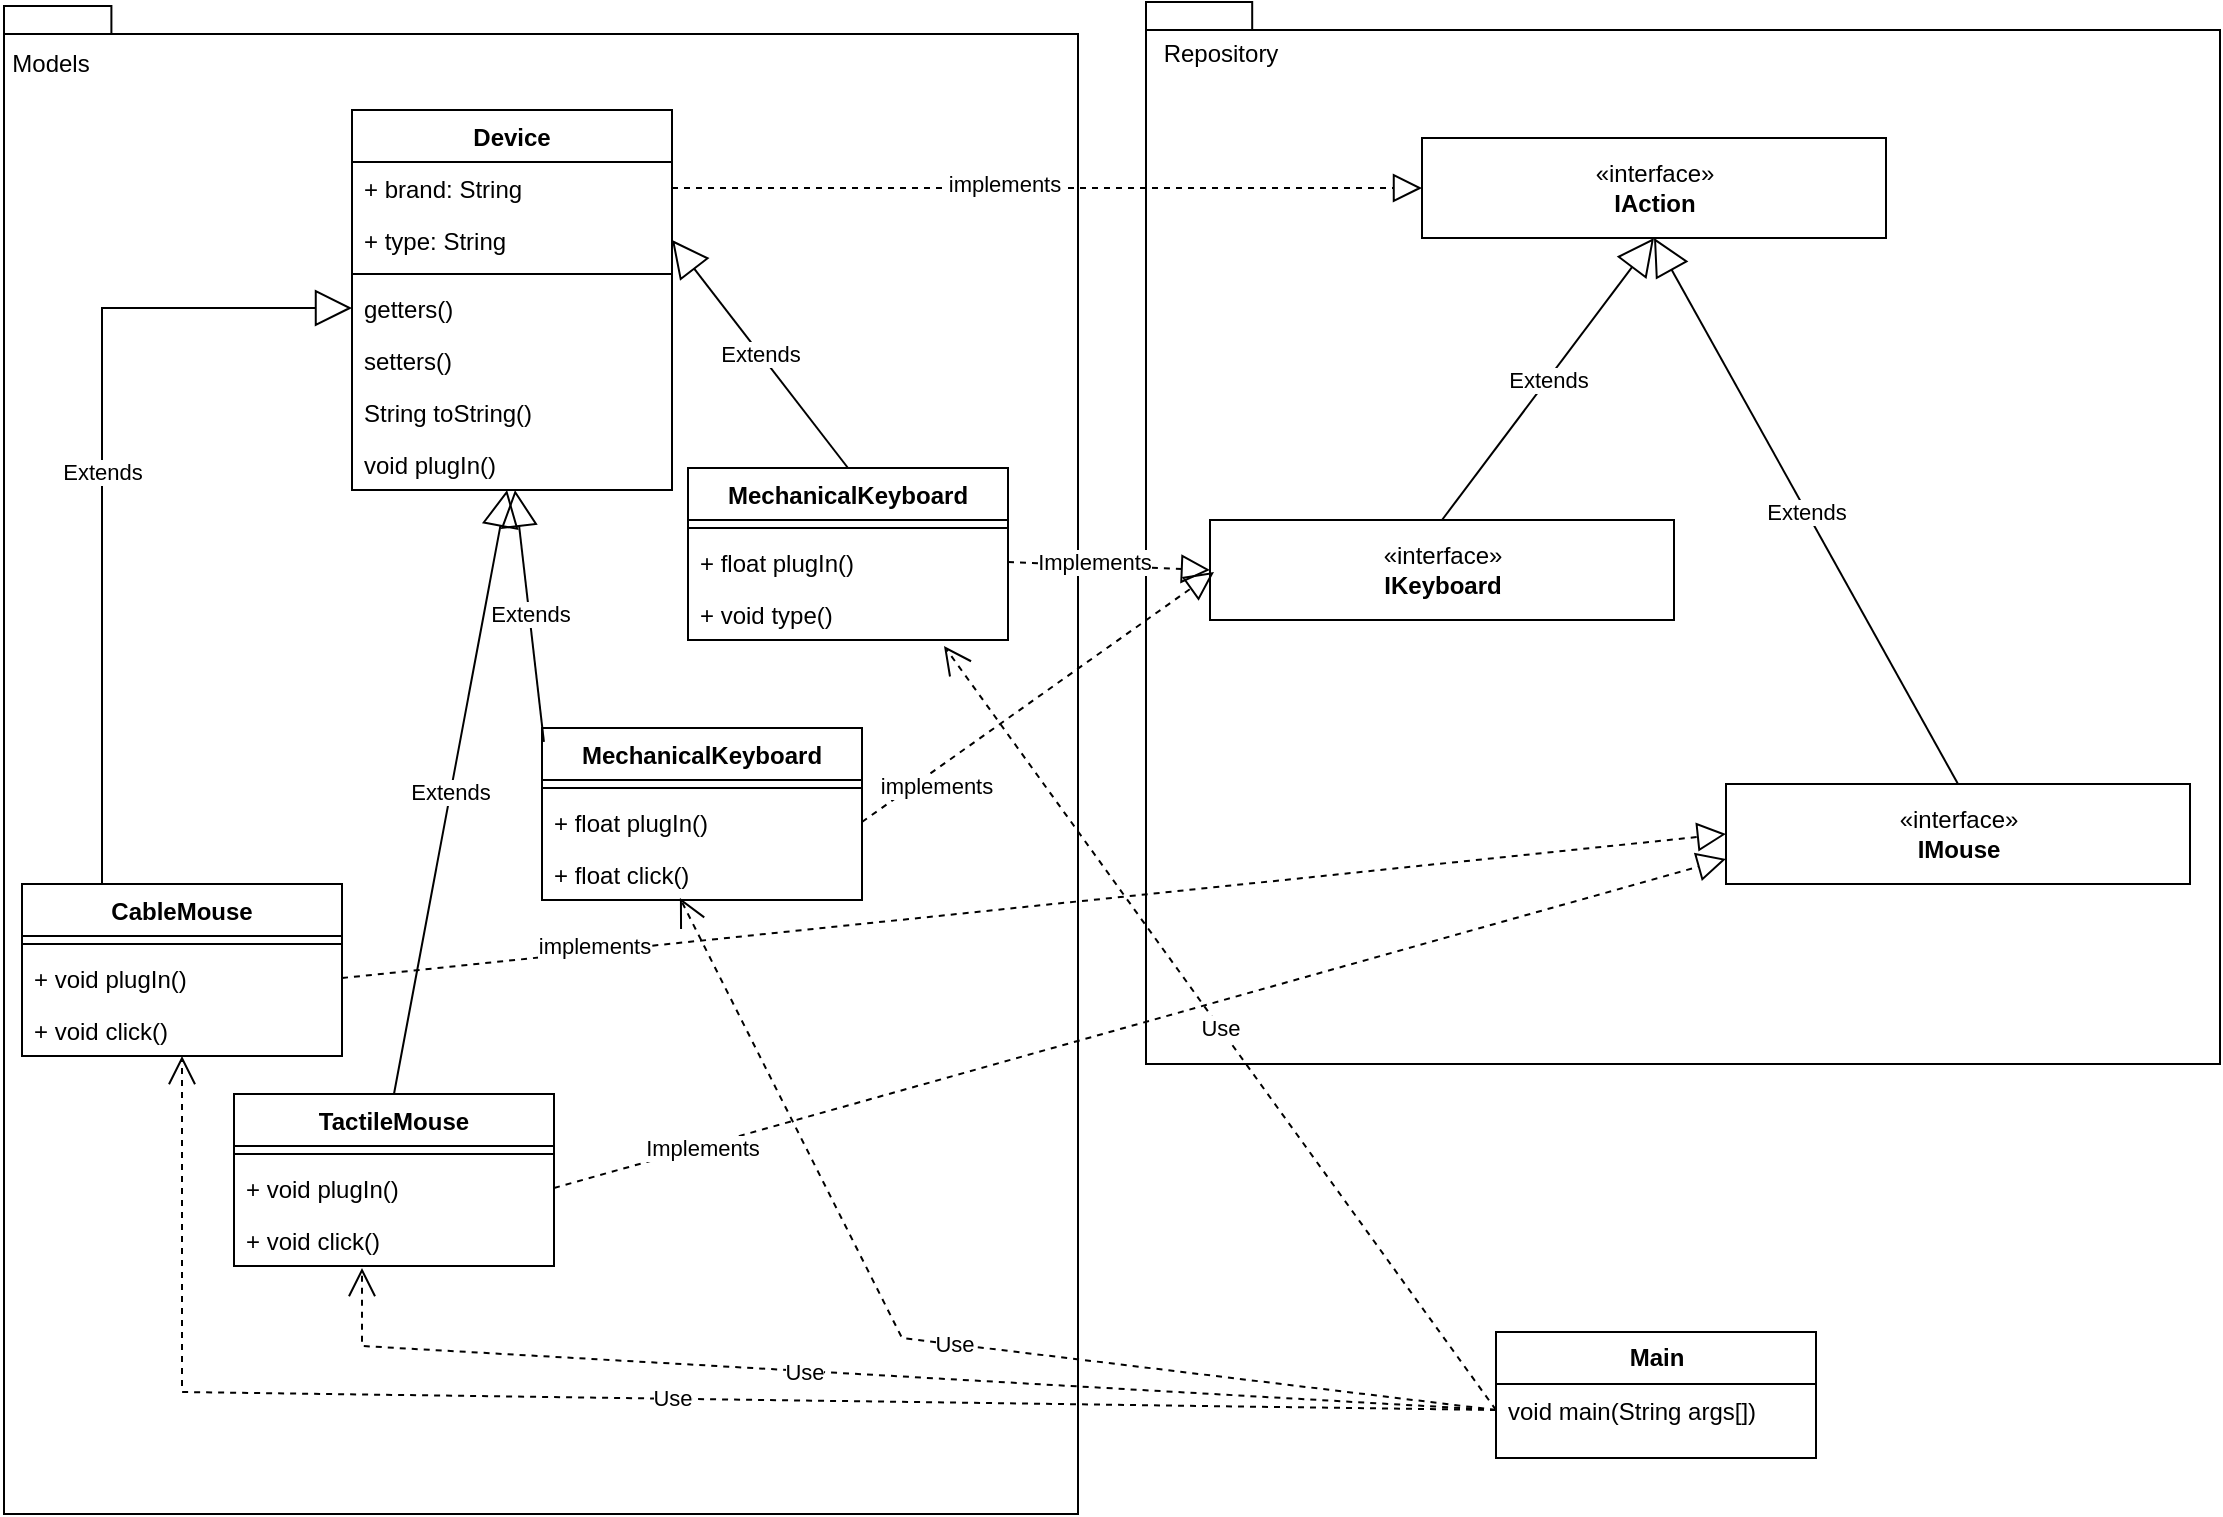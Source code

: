<mxfile version="16.2.6" type="device"><diagram id="Bd2WyMafIfPdH6LsTXUk" name="Page-1"><mxGraphModel dx="1422" dy="794" grid="0" gridSize="10" guides="0" tooltips="1" connect="1" arrows="1" fold="1" page="1" pageScale="1" pageWidth="1169" pageHeight="827" math="0" shadow="0"><root><mxCell id="0"/><mxCell id="1" parent="0"/><mxCell id="LcyKufVFd5q-PeVbzMLs-1" value="" style="shape=folder;fontStyle=1;spacingTop=10;tabWidth=40;tabHeight=14;tabPosition=left;html=1;" vertex="1" parent="1"><mxGeometry x="24" y="25" width="537" height="754" as="geometry"/></mxCell><mxCell id="LcyKufVFd5q-PeVbzMLs-2" value="" style="shape=folder;fontStyle=1;spacingTop=10;tabWidth=40;tabHeight=14;tabPosition=left;html=1;" vertex="1" parent="1"><mxGeometry x="595" y="23" width="537" height="531" as="geometry"/></mxCell><mxCell id="LcyKufVFd5q-PeVbzMLs-3" value="«interface»&lt;br&gt;&lt;b&gt;IAction&lt;/b&gt;" style="html=1;" vertex="1" parent="1"><mxGeometry x="733" y="91" width="232" height="50" as="geometry"/></mxCell><mxCell id="LcyKufVFd5q-PeVbzMLs-4" value="«interface»&lt;br&gt;&lt;b&gt;IKeyboard&lt;/b&gt;" style="html=1;" vertex="1" parent="1"><mxGeometry x="627" y="282" width="232" height="50" as="geometry"/></mxCell><mxCell id="LcyKufVFd5q-PeVbzMLs-5" value="«interface»&lt;br&gt;&lt;b&gt;IMouse&lt;/b&gt;" style="html=1;" vertex="1" parent="1"><mxGeometry x="885" y="414" width="232" height="50" as="geometry"/></mxCell><mxCell id="LcyKufVFd5q-PeVbzMLs-6" value="Extends" style="endArrow=block;endSize=16;endFill=0;html=1;rounded=0;entryX=0.5;entryY=1;entryDx=0;entryDy=0;exitX=0.5;exitY=0;exitDx=0;exitDy=0;" edge="1" parent="1" source="LcyKufVFd5q-PeVbzMLs-4" target="LcyKufVFd5q-PeVbzMLs-3"><mxGeometry width="160" relative="1" as="geometry"><mxPoint x="489" y="405" as="sourcePoint"/><mxPoint x="649" y="405" as="targetPoint"/></mxGeometry></mxCell><mxCell id="LcyKufVFd5q-PeVbzMLs-7" value="Extends" style="endArrow=block;endSize=16;endFill=0;html=1;rounded=0;entryX=0.5;entryY=1;entryDx=0;entryDy=0;exitX=0.5;exitY=0;exitDx=0;exitDy=0;" edge="1" parent="1" source="LcyKufVFd5q-PeVbzMLs-5" target="LcyKufVFd5q-PeVbzMLs-3"><mxGeometry width="160" relative="1" as="geometry"><mxPoint x="489" y="405" as="sourcePoint"/><mxPoint x="649" y="405" as="targetPoint"/></mxGeometry></mxCell><mxCell id="LcyKufVFd5q-PeVbzMLs-10" value="Repository" style="text;html=1;align=center;verticalAlign=middle;resizable=0;points=[];autosize=1;strokeColor=none;fillColor=none;" vertex="1" parent="1"><mxGeometry x="598" y="40" width="67" height="18" as="geometry"/></mxCell><mxCell id="LcyKufVFd5q-PeVbzMLs-11" value="Models" style="text;html=1;align=center;verticalAlign=middle;resizable=0;points=[];autosize=1;strokeColor=none;fillColor=none;" vertex="1" parent="1"><mxGeometry x="22" y="45" width="49" height="18" as="geometry"/></mxCell><mxCell id="LcyKufVFd5q-PeVbzMLs-12" value="Device" style="swimlane;fontStyle=1;align=center;verticalAlign=top;childLayout=stackLayout;horizontal=1;startSize=26;horizontalStack=0;resizeParent=1;resizeParentMax=0;resizeLast=0;collapsible=1;marginBottom=0;" vertex="1" parent="1"><mxGeometry x="198" y="77" width="160" height="190" as="geometry"/></mxCell><mxCell id="LcyKufVFd5q-PeVbzMLs-13" value="+ brand: String" style="text;strokeColor=none;fillColor=none;align=left;verticalAlign=top;spacingLeft=4;spacingRight=4;overflow=hidden;rotatable=0;points=[[0,0.5],[1,0.5]];portConstraint=eastwest;" vertex="1" parent="LcyKufVFd5q-PeVbzMLs-12"><mxGeometry y="26" width="160" height="26" as="geometry"/></mxCell><mxCell id="LcyKufVFd5q-PeVbzMLs-16" value="+ type: String" style="text;strokeColor=none;fillColor=none;align=left;verticalAlign=top;spacingLeft=4;spacingRight=4;overflow=hidden;rotatable=0;points=[[0,0.5],[1,0.5]];portConstraint=eastwest;" vertex="1" parent="LcyKufVFd5q-PeVbzMLs-12"><mxGeometry y="52" width="160" height="26" as="geometry"/></mxCell><mxCell id="LcyKufVFd5q-PeVbzMLs-14" value="" style="line;strokeWidth=1;fillColor=none;align=left;verticalAlign=middle;spacingTop=-1;spacingLeft=3;spacingRight=3;rotatable=0;labelPosition=right;points=[];portConstraint=eastwest;" vertex="1" parent="LcyKufVFd5q-PeVbzMLs-12"><mxGeometry y="78" width="160" height="8" as="geometry"/></mxCell><mxCell id="LcyKufVFd5q-PeVbzMLs-15" value="getters()" style="text;strokeColor=none;fillColor=none;align=left;verticalAlign=top;spacingLeft=4;spacingRight=4;overflow=hidden;rotatable=0;points=[[0,0.5],[1,0.5]];portConstraint=eastwest;" vertex="1" parent="LcyKufVFd5q-PeVbzMLs-12"><mxGeometry y="86" width="160" height="26" as="geometry"/></mxCell><mxCell id="LcyKufVFd5q-PeVbzMLs-17" value="setters()" style="text;strokeColor=none;fillColor=none;align=left;verticalAlign=top;spacingLeft=4;spacingRight=4;overflow=hidden;rotatable=0;points=[[0,0.5],[1,0.5]];portConstraint=eastwest;" vertex="1" parent="LcyKufVFd5q-PeVbzMLs-12"><mxGeometry y="112" width="160" height="26" as="geometry"/></mxCell><mxCell id="LcyKufVFd5q-PeVbzMLs-18" value="String toString()" style="text;strokeColor=none;fillColor=none;align=left;verticalAlign=top;spacingLeft=4;spacingRight=4;overflow=hidden;rotatable=0;points=[[0,0.5],[1,0.5]];portConstraint=eastwest;" vertex="1" parent="LcyKufVFd5q-PeVbzMLs-12"><mxGeometry y="138" width="160" height="26" as="geometry"/></mxCell><mxCell id="LcyKufVFd5q-PeVbzMLs-19" value="void plugIn()" style="text;strokeColor=none;fillColor=none;align=left;verticalAlign=top;spacingLeft=4;spacingRight=4;overflow=hidden;rotatable=0;points=[[0,0.5],[1,0.5]];portConstraint=eastwest;" vertex="1" parent="LcyKufVFd5q-PeVbzMLs-12"><mxGeometry y="164" width="160" height="26" as="geometry"/></mxCell><mxCell id="LcyKufVFd5q-PeVbzMLs-20" value="" style="endArrow=block;dashed=1;endFill=0;endSize=12;html=1;rounded=0;exitX=1;exitY=0.5;exitDx=0;exitDy=0;" edge="1" parent="1" source="LcyKufVFd5q-PeVbzMLs-13" target="LcyKufVFd5q-PeVbzMLs-3"><mxGeometry width="160" relative="1" as="geometry"><mxPoint x="503" y="206" as="sourcePoint"/><mxPoint x="663" y="206" as="targetPoint"/></mxGeometry></mxCell><mxCell id="LcyKufVFd5q-PeVbzMLs-49" value="implements" style="edgeLabel;html=1;align=center;verticalAlign=middle;resizable=0;points=[];" vertex="1" connectable="0" parent="LcyKufVFd5q-PeVbzMLs-20"><mxGeometry x="-0.115" y="2" relative="1" as="geometry"><mxPoint as="offset"/></mxGeometry></mxCell><mxCell id="LcyKufVFd5q-PeVbzMLs-21" value="CableMouse" style="swimlane;fontStyle=1;align=center;verticalAlign=top;childLayout=stackLayout;horizontal=1;startSize=26;horizontalStack=0;resizeParent=1;resizeParentMax=0;resizeLast=0;collapsible=1;marginBottom=0;" vertex="1" parent="1"><mxGeometry x="33" y="464" width="160" height="86" as="geometry"/></mxCell><mxCell id="LcyKufVFd5q-PeVbzMLs-22" value="" style="line;strokeWidth=1;fillColor=none;align=left;verticalAlign=middle;spacingTop=-1;spacingLeft=3;spacingRight=3;rotatable=0;labelPosition=right;points=[];portConstraint=eastwest;" vertex="1" parent="LcyKufVFd5q-PeVbzMLs-21"><mxGeometry y="26" width="160" height="8" as="geometry"/></mxCell><mxCell id="LcyKufVFd5q-PeVbzMLs-23" value="+ void plugIn()" style="text;strokeColor=none;fillColor=none;align=left;verticalAlign=top;spacingLeft=4;spacingRight=4;overflow=hidden;rotatable=0;points=[[0,0.5],[1,0.5]];portConstraint=eastwest;" vertex="1" parent="LcyKufVFd5q-PeVbzMLs-21"><mxGeometry y="34" width="160" height="26" as="geometry"/></mxCell><mxCell id="LcyKufVFd5q-PeVbzMLs-24" value="+ void click()" style="text;strokeColor=none;fillColor=none;align=left;verticalAlign=top;spacingLeft=4;spacingRight=4;overflow=hidden;rotatable=0;points=[[0,0.5],[1,0.5]];portConstraint=eastwest;" vertex="1" parent="LcyKufVFd5q-PeVbzMLs-21"><mxGeometry y="60" width="160" height="26" as="geometry"/></mxCell><mxCell id="LcyKufVFd5q-PeVbzMLs-25" value="" style="endArrow=block;dashed=1;endFill=0;endSize=12;html=1;rounded=0;exitX=1;exitY=0.5;exitDx=0;exitDy=0;entryX=0;entryY=0.5;entryDx=0;entryDy=0;" edge="1" parent="1" source="LcyKufVFd5q-PeVbzMLs-23" target="LcyKufVFd5q-PeVbzMLs-5"><mxGeometry width="160" relative="1" as="geometry"><mxPoint x="189" y="380" as="sourcePoint"/><mxPoint x="564" y="380" as="targetPoint"/></mxGeometry></mxCell><mxCell id="LcyKufVFd5q-PeVbzMLs-45" value="implements" style="edgeLabel;html=1;align=center;verticalAlign=middle;resizable=0;points=[];" vertex="1" connectable="0" parent="LcyKufVFd5q-PeVbzMLs-25"><mxGeometry x="-0.031" y="2" relative="1" as="geometry"><mxPoint x="-209" y="21" as="offset"/></mxGeometry></mxCell><mxCell id="LcyKufVFd5q-PeVbzMLs-26" value="TactileMouse" style="swimlane;fontStyle=1;align=center;verticalAlign=top;childLayout=stackLayout;horizontal=1;startSize=26;horizontalStack=0;resizeParent=1;resizeParentMax=0;resizeLast=0;collapsible=1;marginBottom=0;" vertex="1" parent="1"><mxGeometry x="139" y="569" width="160" height="86" as="geometry"/></mxCell><mxCell id="LcyKufVFd5q-PeVbzMLs-27" value="" style="line;strokeWidth=1;fillColor=none;align=left;verticalAlign=middle;spacingTop=-1;spacingLeft=3;spacingRight=3;rotatable=0;labelPosition=right;points=[];portConstraint=eastwest;" vertex="1" parent="LcyKufVFd5q-PeVbzMLs-26"><mxGeometry y="26" width="160" height="8" as="geometry"/></mxCell><mxCell id="LcyKufVFd5q-PeVbzMLs-28" value="+ void plugIn()" style="text;strokeColor=none;fillColor=none;align=left;verticalAlign=top;spacingLeft=4;spacingRight=4;overflow=hidden;rotatable=0;points=[[0,0.5],[1,0.5]];portConstraint=eastwest;" vertex="1" parent="LcyKufVFd5q-PeVbzMLs-26"><mxGeometry y="34" width="160" height="26" as="geometry"/></mxCell><mxCell id="LcyKufVFd5q-PeVbzMLs-29" value="+ void click()" style="text;strokeColor=none;fillColor=none;align=left;verticalAlign=top;spacingLeft=4;spacingRight=4;overflow=hidden;rotatable=0;points=[[0,0.5],[1,0.5]];portConstraint=eastwest;" vertex="1" parent="LcyKufVFd5q-PeVbzMLs-26"><mxGeometry y="60" width="160" height="26" as="geometry"/></mxCell><mxCell id="LcyKufVFd5q-PeVbzMLs-30" value="" style="endArrow=block;dashed=1;endFill=0;endSize=12;html=1;rounded=0;exitX=1;exitY=0.5;exitDx=0;exitDy=0;entryX=0;entryY=0.75;entryDx=0;entryDy=0;" edge="1" parent="1" source="LcyKufVFd5q-PeVbzMLs-28" target="LcyKufVFd5q-PeVbzMLs-5"><mxGeometry width="160" relative="1" as="geometry"><mxPoint x="207" y="445" as="sourcePoint"/><mxPoint x="895" y="449" as="targetPoint"/></mxGeometry></mxCell><mxCell id="LcyKufVFd5q-PeVbzMLs-46" value="Implements" style="edgeLabel;html=1;align=center;verticalAlign=middle;resizable=0;points=[];" vertex="1" connectable="0" parent="LcyKufVFd5q-PeVbzMLs-30"><mxGeometry x="-0.484" y="-1" relative="1" as="geometry"><mxPoint x="-78" y="21" as="offset"/></mxGeometry></mxCell><mxCell id="LcyKufVFd5q-PeVbzMLs-31" value="Extends" style="endArrow=block;endSize=16;endFill=0;html=1;rounded=0;exitX=0.25;exitY=0;exitDx=0;exitDy=0;entryX=0;entryY=0.5;entryDx=0;entryDy=0;" edge="1" parent="1" source="LcyKufVFd5q-PeVbzMLs-21" target="LcyKufVFd5q-PeVbzMLs-15"><mxGeometry width="160" relative="1" as="geometry"><mxPoint x="503" y="374" as="sourcePoint"/><mxPoint x="663" y="374" as="targetPoint"/><Array as="points"><mxPoint x="73" y="176"/></Array></mxGeometry></mxCell><mxCell id="LcyKufVFd5q-PeVbzMLs-32" value="Extends" style="endArrow=block;endSize=16;endFill=0;html=1;rounded=0;exitX=0.5;exitY=0;exitDx=0;exitDy=0;" edge="1" parent="1" source="LcyKufVFd5q-PeVbzMLs-26" target="LcyKufVFd5q-PeVbzMLs-19"><mxGeometry width="160" relative="1" as="geometry"><mxPoint x="503" y="374" as="sourcePoint"/><mxPoint x="663" y="374" as="targetPoint"/></mxGeometry></mxCell><mxCell id="LcyKufVFd5q-PeVbzMLs-33" value="MechanicalKeyboard" style="swimlane;fontStyle=1;align=center;verticalAlign=top;childLayout=stackLayout;horizontal=1;startSize=26;horizontalStack=0;resizeParent=1;resizeParentMax=0;resizeLast=0;collapsible=1;marginBottom=0;" vertex="1" parent="1"><mxGeometry x="366" y="256" width="160" height="86" as="geometry"/></mxCell><mxCell id="LcyKufVFd5q-PeVbzMLs-34" value="" style="line;strokeWidth=1;fillColor=none;align=left;verticalAlign=middle;spacingTop=-1;spacingLeft=3;spacingRight=3;rotatable=0;labelPosition=right;points=[];portConstraint=eastwest;" vertex="1" parent="LcyKufVFd5q-PeVbzMLs-33"><mxGeometry y="26" width="160" height="8" as="geometry"/></mxCell><mxCell id="LcyKufVFd5q-PeVbzMLs-35" value="+ float plugIn()" style="text;strokeColor=none;fillColor=none;align=left;verticalAlign=top;spacingLeft=4;spacingRight=4;overflow=hidden;rotatable=0;points=[[0,0.5],[1,0.5]];portConstraint=eastwest;" vertex="1" parent="LcyKufVFd5q-PeVbzMLs-33"><mxGeometry y="34" width="160" height="26" as="geometry"/></mxCell><mxCell id="LcyKufVFd5q-PeVbzMLs-36" value="+ void type()" style="text;strokeColor=none;fillColor=none;align=left;verticalAlign=top;spacingLeft=4;spacingRight=4;overflow=hidden;rotatable=0;points=[[0,0.5],[1,0.5]];portConstraint=eastwest;" vertex="1" parent="LcyKufVFd5q-PeVbzMLs-33"><mxGeometry y="60" width="160" height="26" as="geometry"/></mxCell><mxCell id="LcyKufVFd5q-PeVbzMLs-37" value="MechanicalKeyboard" style="swimlane;fontStyle=1;align=center;verticalAlign=top;childLayout=stackLayout;horizontal=1;startSize=26;horizontalStack=0;resizeParent=1;resizeParentMax=0;resizeLast=0;collapsible=1;marginBottom=0;" vertex="1" parent="1"><mxGeometry x="293" y="386" width="160" height="86" as="geometry"/></mxCell><mxCell id="LcyKufVFd5q-PeVbzMLs-38" value="" style="line;strokeWidth=1;fillColor=none;align=left;verticalAlign=middle;spacingTop=-1;spacingLeft=3;spacingRight=3;rotatable=0;labelPosition=right;points=[];portConstraint=eastwest;" vertex="1" parent="LcyKufVFd5q-PeVbzMLs-37"><mxGeometry y="26" width="160" height="8" as="geometry"/></mxCell><mxCell id="LcyKufVFd5q-PeVbzMLs-39" value="+ float plugIn()" style="text;strokeColor=none;fillColor=none;align=left;verticalAlign=top;spacingLeft=4;spacingRight=4;overflow=hidden;rotatable=0;points=[[0,0.5],[1,0.5]];portConstraint=eastwest;" vertex="1" parent="LcyKufVFd5q-PeVbzMLs-37"><mxGeometry y="34" width="160" height="26" as="geometry"/></mxCell><mxCell id="LcyKufVFd5q-PeVbzMLs-40" value="+ float click()" style="text;strokeColor=none;fillColor=none;align=left;verticalAlign=top;spacingLeft=4;spacingRight=4;overflow=hidden;rotatable=0;points=[[0,0.5],[1,0.5]];portConstraint=eastwest;" vertex="1" parent="LcyKufVFd5q-PeVbzMLs-37"><mxGeometry y="60" width="160" height="26" as="geometry"/></mxCell><mxCell id="LcyKufVFd5q-PeVbzMLs-41" value="" style="endArrow=block;dashed=1;endFill=0;endSize=12;html=1;rounded=0;exitX=1;exitY=0.5;exitDx=0;exitDy=0;entryX=0;entryY=0.5;entryDx=0;entryDy=0;" edge="1" parent="1" source="LcyKufVFd5q-PeVbzMLs-35" target="LcyKufVFd5q-PeVbzMLs-4"><mxGeometry width="160" relative="1" as="geometry"><mxPoint x="503" y="374" as="sourcePoint"/><mxPoint x="663" y="374" as="targetPoint"/></mxGeometry></mxCell><mxCell id="LcyKufVFd5q-PeVbzMLs-47" value="Implements" style="edgeLabel;html=1;align=center;verticalAlign=middle;resizable=0;points=[];" vertex="1" connectable="0" parent="LcyKufVFd5q-PeVbzMLs-41"><mxGeometry x="-0.366" y="-1" relative="1" as="geometry"><mxPoint x="11" y="-3" as="offset"/></mxGeometry></mxCell><mxCell id="LcyKufVFd5q-PeVbzMLs-42" value="" style="endArrow=block;dashed=1;endFill=0;endSize=12;html=1;rounded=0;exitX=1;exitY=0.5;exitDx=0;exitDy=0;" edge="1" parent="1" source="LcyKufVFd5q-PeVbzMLs-39"><mxGeometry width="160" relative="1" as="geometry"><mxPoint x="503" y="374" as="sourcePoint"/><mxPoint x="629" y="308" as="targetPoint"/></mxGeometry></mxCell><mxCell id="LcyKufVFd5q-PeVbzMLs-48" value="implements" style="edgeLabel;html=1;align=center;verticalAlign=middle;resizable=0;points=[];" vertex="1" connectable="0" parent="LcyKufVFd5q-PeVbzMLs-42"><mxGeometry x="-0.195" y="1" relative="1" as="geometry"><mxPoint x="-34" y="33" as="offset"/></mxGeometry></mxCell><mxCell id="LcyKufVFd5q-PeVbzMLs-43" value="Extends" style="endArrow=block;endSize=16;endFill=0;html=1;rounded=0;exitX=0.006;exitY=0.081;exitDx=0;exitDy=0;exitPerimeter=0;" edge="1" parent="1" source="LcyKufVFd5q-PeVbzMLs-37" target="LcyKufVFd5q-PeVbzMLs-19"><mxGeometry x="0.006" width="160" relative="1" as="geometry"><mxPoint x="503" y="374" as="sourcePoint"/><mxPoint x="663" y="374" as="targetPoint"/><Array as="points"/><mxPoint as="offset"/></mxGeometry></mxCell><mxCell id="LcyKufVFd5q-PeVbzMLs-44" value="Extends" style="endArrow=block;endSize=16;endFill=0;html=1;rounded=0;entryX=1;entryY=0.5;entryDx=0;entryDy=0;exitX=0.5;exitY=0;exitDx=0;exitDy=0;" edge="1" parent="1" source="LcyKufVFd5q-PeVbzMLs-33" target="LcyKufVFd5q-PeVbzMLs-16"><mxGeometry width="160" relative="1" as="geometry"><mxPoint x="503" y="374" as="sourcePoint"/><mxPoint x="663" y="374" as="targetPoint"/></mxGeometry></mxCell><mxCell id="LcyKufVFd5q-PeVbzMLs-50" value="&lt;font face=&quot;Helvetica&quot; size=&quot;1&quot;&gt;&lt;b style=&quot;font-size: 12px&quot;&gt;Main&lt;/b&gt;&lt;/font&gt;" style="swimlane;html=1;fontStyle=0;childLayout=stackLayout;horizontal=1;startSize=26;fillColor=none;horizontalStack=0;resizeParent=1;resizeLast=0;collapsible=1;marginBottom=0;swimlaneFillColor=#ffffff;rounded=0;shadow=0;comic=0;labelBackgroundColor=none;strokeWidth=1;fontFamily=Verdana;fontSize=10;align=center;" vertex="1" parent="1"><mxGeometry x="770" y="688" width="160" height="63" as="geometry"/></mxCell><mxCell id="LcyKufVFd5q-PeVbzMLs-51" value="void main(String args[])" style="text;html=1;strokeColor=none;fillColor=none;align=left;verticalAlign=top;spacingLeft=4;spacingRight=4;whiteSpace=wrap;overflow=hidden;rotatable=0;points=[[0,0.5],[1,0.5]];portConstraint=eastwest;" vertex="1" parent="LcyKufVFd5q-PeVbzMLs-50"><mxGeometry y="26" width="160" height="26" as="geometry"/></mxCell><mxCell id="LcyKufVFd5q-PeVbzMLs-52" value="Use" style="endArrow=open;endSize=12;dashed=1;html=1;rounded=0;exitX=0;exitY=0.5;exitDx=0;exitDy=0;" edge="1" parent="1" source="LcyKufVFd5q-PeVbzMLs-51" target="LcyKufVFd5q-PeVbzMLs-24"><mxGeometry width="160" relative="1" as="geometry"><mxPoint x="503" y="374" as="sourcePoint"/><mxPoint x="663" y="374" as="targetPoint"/><Array as="points"><mxPoint x="113" y="718"/></Array></mxGeometry></mxCell><mxCell id="LcyKufVFd5q-PeVbzMLs-53" value="Use" style="endArrow=open;endSize=12;dashed=1;html=1;rounded=0;exitX=0;exitY=0.5;exitDx=0;exitDy=0;entryX=0.4;entryY=1.038;entryDx=0;entryDy=0;entryPerimeter=0;" edge="1" parent="1" source="LcyKufVFd5q-PeVbzMLs-51" target="LcyKufVFd5q-PeVbzMLs-29"><mxGeometry x="0.142" y="2" width="160" relative="1" as="geometry"><mxPoint x="503" y="374" as="sourcePoint"/><mxPoint x="663" y="374" as="targetPoint"/><Array as="points"><mxPoint x="203" y="695"/></Array><mxPoint y="-1" as="offset"/></mxGeometry></mxCell><mxCell id="LcyKufVFd5q-PeVbzMLs-54" value="Use" style="endArrow=open;endSize=12;dashed=1;html=1;rounded=0;exitX=0;exitY=0.5;exitDx=0;exitDy=0;entryX=0.431;entryY=0.962;entryDx=0;entryDy=0;entryPerimeter=0;" edge="1" parent="1" source="LcyKufVFd5q-PeVbzMLs-51" target="LcyKufVFd5q-PeVbzMLs-40"><mxGeometry width="160" relative="1" as="geometry"><mxPoint x="503" y="374" as="sourcePoint"/><mxPoint x="663" y="374" as="targetPoint"/><Array as="points"><mxPoint x="473" y="691"/></Array></mxGeometry></mxCell><mxCell id="LcyKufVFd5q-PeVbzMLs-55" value="Use" style="endArrow=open;endSize=12;dashed=1;html=1;rounded=0;exitX=0;exitY=0.5;exitDx=0;exitDy=0;entryX=0.8;entryY=1.115;entryDx=0;entryDy=0;entryPerimeter=0;" edge="1" parent="1" source="LcyKufVFd5q-PeVbzMLs-51" target="LcyKufVFd5q-PeVbzMLs-36"><mxGeometry width="160" relative="1" as="geometry"><mxPoint x="503" y="374" as="sourcePoint"/><mxPoint x="663" y="374" as="targetPoint"/></mxGeometry></mxCell></root></mxGraphModel></diagram></mxfile>